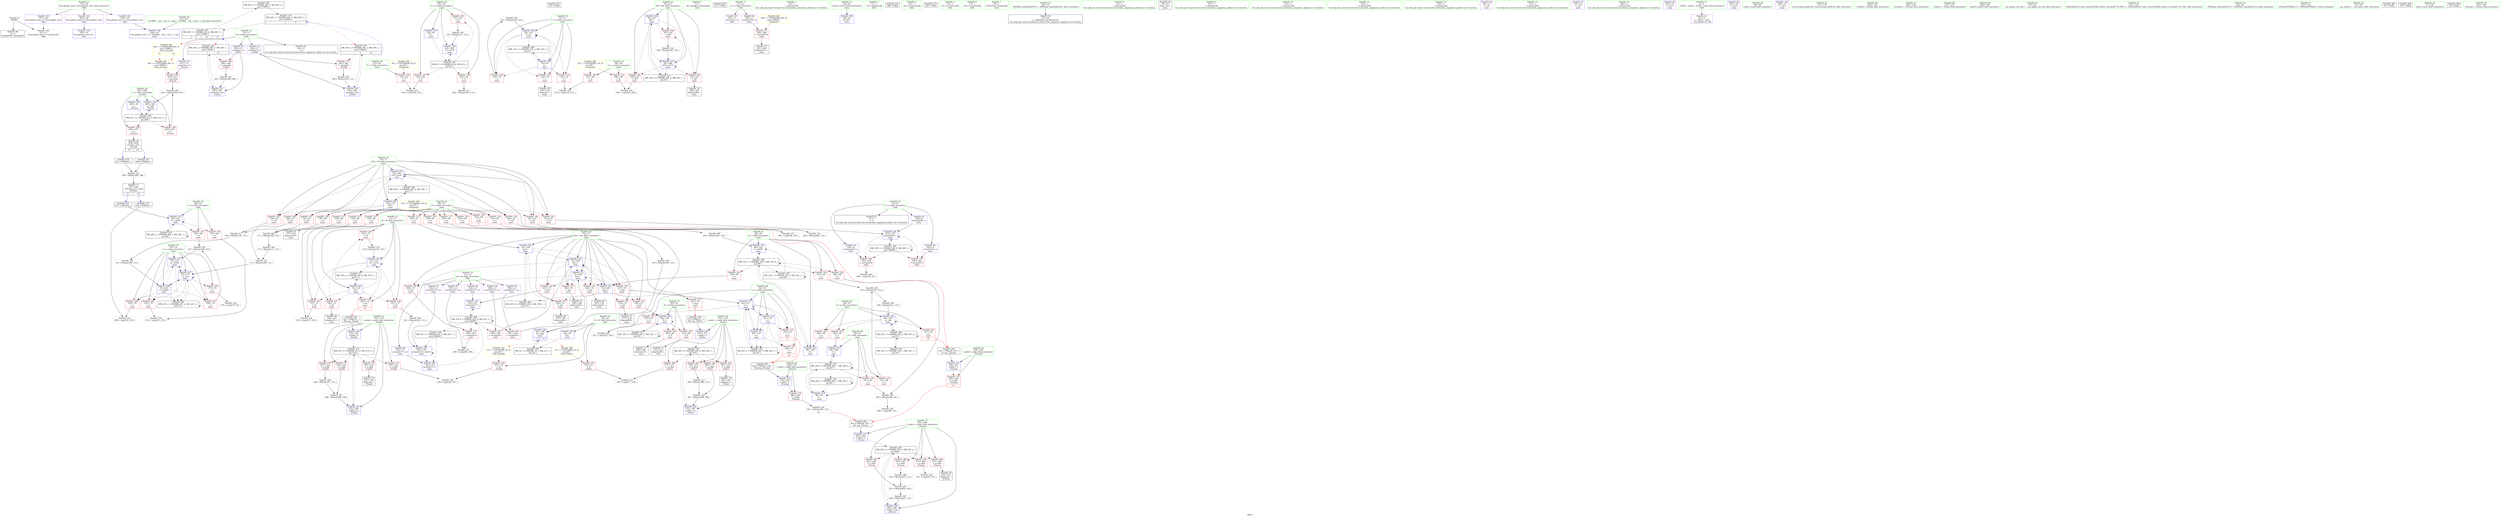digraph "SVFG" {
	label="SVFG";

	Node0x55f6571ca220 [shape=record,color=grey,label="{NodeID: 0\nNullPtr}"];
	Node0x55f6571ca220 -> Node0x55f6571f7b00[style=solid];
	Node0x55f6571ca220 -> Node0x55f6571f9ba0[style=solid];
	Node0x55f65721ea90 [shape=record,color=black,label="{NodeID: 360\nMR_44V_2 = PHI(MR_44V_5, MR_44V_1, )\npts\{170000 \}\n}"];
	Node0x55f65721ea90 -> Node0x55f657223090[style=dashed];
	Node0x55f6571f9aa0 [shape=record,color=blue,label="{NodeID: 194\n436\<--32\nllvm.global_ctors_1\<--_GLOBAL__sub_I_arti_2_1.cpp\nGlob }"];
	Node0x55f6571f64b0 [shape=record,color=red,label="{NodeID: 111\n138\<--66\n\<--n\nmain\n}"];
	Node0x55f6571f64b0 -> Node0x55f657209f60[style=solid];
	Node0x55f6571f4f00 [shape=record,color=green,label="{NodeID: 28\n62\<--63\nT\<--T_field_insensitive\nmain\n}"];
	Node0x55f6571f4f00 -> Node0x55f6571f60a0[style=solid];
	Node0x55f657245fa0 [shape=record,color=black,label="{NodeID: 471\n122 = PHI()\n}"];
	Node0x55f657207fe0 [shape=record,color=grey,label="{NodeID: 305\n125 = Binary(124, 110, )\n}"];
	Node0x55f657207fe0 -> Node0x55f6571f9fe0[style=solid];
	Node0x55f6571fb1c0 [shape=record,color=blue,label="{NodeID: 222\n88\<--265\nr\<--\nmain\n}"];
	Node0x55f6571fb1c0 -> Node0x55f657221290[style=dashed];
	Node0x55f6571fcce0 [shape=record,color=red,label="{NodeID: 139\n164\<--76\n\<--i18\nmain\n}"];
	Node0x55f6571fcce0 -> Node0x55f65720afe0[style=solid];
	Node0x55f6571f7790 [shape=record,color=green,label="{NodeID: 56\n373\<--374\nx.addr\<--x.addr_field_insensitive\n_Z3deci\n}"];
	Node0x55f6571f7790 -> Node0x55f6571fee30[style=solid];
	Node0x55f6571f7790 -> Node0x55f6571fef00[style=solid];
	Node0x55f6571f7790 -> Node0x55f6571fefd0[style=solid];
	Node0x55f6571f7790 -> Node0x55f6571ff0a0[style=solid];
	Node0x55f6571f7790 -> Node0x55f657203a80[style=solid];
	Node0x55f6571f7790 -> Node0x55f657203c20[style=solid];
	Node0x55f65720a9e0 [shape=record,color=grey,label="{NodeID: 333\n379 = cmp(377, 378, )\n}"];
	Node0x55f6571fe3a0 [shape=record,color=red,label="{NodeID: 167\n189\<--188\n\<--arrayidx27\nmain\n}"];
	Node0x55f6571fe3a0 -> Node0x55f6571fa800[style=solid];
	Node0x55f6571f8f40 [shape=record,color=purple,label="{NodeID: 84\n302\<--8\narrayidx72\<--a\nmain\n}"];
	Node0x55f6571f8f40 -> Node0x55f6571fe7b0[style=solid];
	Node0x55f6571cd690 [shape=record,color=green,label="{NodeID: 1\n7\<--1\n__dso_handle\<--dummyObj\nGlob }"];
	Node0x55f6571f9ba0 [shape=record,color=blue, style = dotted,label="{NodeID: 195\n437\<--3\nllvm.global_ctors_2\<--dummyVal\nGlob }"];
	Node0x55f6571f6580 [shape=record,color=red,label="{NodeID: 112\n156\<--66\n\<--n\nmain\n}"];
	Node0x55f6571f6580 -> Node0x55f6571f8170[style=solid];
	Node0x55f6571f4fd0 [shape=record,color=green,label="{NodeID: 29\n64\<--65\ntt\<--tt_field_insensitive\nmain\n}"];
	Node0x55f6571f4fd0 -> Node0x55f6571f6170[style=solid];
	Node0x55f6571f4fd0 -> Node0x55f6571f6240[style=solid];
	Node0x55f6571f4fd0 -> Node0x55f6571f6310[style=solid];
	Node0x55f6571f4fd0 -> Node0x55f6571f9d70[style=solid];
	Node0x55f6571f4fd0 -> Node0x55f6571fb6a0[style=solid];
	Node0x55f657246070 [shape=record,color=black,label="{NodeID: 472\n311 = PHI()\n}"];
	Node0x55f657201500 [shape=record,color=yellow,style=double,label="{NodeID: 389\n2V_1 = ENCHI(MR_2V_0)\npts\{20 \}\nFun[_Z3deci]}"];
	Node0x55f657201500 -> Node0x55f6571f5fd0[style=dashed];
	Node0x55f657208160 [shape=record,color=grey,label="{NodeID: 306\n109 = Binary(108, 110, )\n}"];
	Node0x55f657208160 -> Node0x55f6571f9e40[style=solid];
	Node0x55f6571fb290 [shape=record,color=blue,label="{NodeID: 223\n74\<--269\nlast\<--\nmain\n}"];
	Node0x55f6571fb290 -> Node0x55f6571fc590[style=dashed];
	Node0x55f6571fb290 -> Node0x55f6571fc660[style=dashed];
	Node0x55f6571fb290 -> Node0x55f6571fcb40[style=dashed];
	Node0x55f6571fb290 -> Node0x55f6571fcc10[style=dashed];
	Node0x55f6571fb290 -> Node0x55f6571fa800[style=dashed];
	Node0x55f6571fb290 -> Node0x55f65721ae90[style=dashed];
	Node0x55f6571fcdb0 [shape=record,color=red,label="{NodeID: 140\n168\<--76\n\<--i18\nmain\n}"];
	Node0x55f6571fcdb0 -> Node0x55f657208760[style=solid];
	Node0x55f6571f7860 [shape=record,color=green,label="{NodeID: 57\n405\<--406\nx.addr\<--x.addr_field_insensitive\n_Z3sumi\n}"];
	Node0x55f6571f7860 -> Node0x55f6571ff240[style=solid];
	Node0x55f6571f7860 -> Node0x55f6571ff310[style=solid];
	Node0x55f6571f7860 -> Node0x55f6571ff3e0[style=solid];
	Node0x55f6571f7860 -> Node0x55f6571ff4b0[style=solid];
	Node0x55f6571f7860 -> Node0x55f657203cf0[style=solid];
	Node0x55f6571f7860 -> Node0x55f657203f60[style=solid];
	Node0x55f65720ab60 [shape=record,color=grey,label="{NodeID: 334\n176 = cmp(175, 95, )\n}"];
	Node0x55f6571fe470 [shape=record,color=red,label="{NodeID: 168\n195\<--194\n\<--arrayidx29\nmain\n}"];
	Node0x55f6571fe470 -> Node0x55f65720ae60[style=solid];
	Node0x55f6571f9010 [shape=record,color=purple,label="{NodeID: 85\n120\<--11\narrayidx\<--d\nmain\n}"];
	Node0x55f6571f3070 [shape=record,color=green,label="{NodeID: 2\n19\<--1\n\<--dummyObj\nCan only get source location for instruction, argument, global var or function.}"];
	Node0x55f6571f9ca0 [shape=record,color=blue,label="{NodeID: 196\n60\<--95\nretval\<--\nmain\n}"];
	Node0x55f6571f6650 [shape=record,color=red,label="{NodeID: 113\n160\<--66\n\<--n\nmain\n}"];
	Node0x55f6571f6650 -> Node0x55f6571fa3f0[style=solid];
	Node0x55f6571f50a0 [shape=record,color=green,label="{NodeID: 30\n66\<--67\nn\<--n_field_insensitive\nmain\n}"];
	Node0x55f6571f50a0 -> Node0x55f6571f63e0[style=solid];
	Node0x55f6571f50a0 -> Node0x55f6571f64b0[style=solid];
	Node0x55f6571f50a0 -> Node0x55f6571f6580[style=solid];
	Node0x55f6571f50a0 -> Node0x55f6571f6650[style=solid];
	Node0x55f6571f50a0 -> Node0x55f6571f6720[style=solid];
	Node0x55f6571f50a0 -> Node0x55f6571fb960[style=solid];
	Node0x55f6571f50a0 -> Node0x55f6571fba30[style=solid];
	Node0x55f6571f50a0 -> Node0x55f6571fbb00[style=solid];
	Node0x55f6571f50a0 -> Node0x55f6571fbbd0[style=solid];
	Node0x55f6571f50a0 -> Node0x55f6571fbca0[style=solid];
	Node0x55f657246140 [shape=record,color=black,label="{NodeID: 473\n258 = PHI(353, )\n}"];
	Node0x55f657246140 -> Node0x55f65720a6e0[style=solid];
	Node0x55f6572082e0 [shape=record,color=grey,label="{NodeID: 307\n426 = Binary(425, 110, )\n}"];
	Node0x55f6572082e0 -> Node0x55f657203f60[style=solid];
	Node0x55f6571fb360 [shape=record,color=blue,label="{NodeID: 224\n278\<--275\narrayidx59\<--\nmain\n}"];
	Node0x55f6571fb360 -> Node0x55f6571fe470[style=dashed];
	Node0x55f6571fb360 -> Node0x55f6571fe7b0[style=dashed];
	Node0x55f6571fb360 -> Node0x55f6571fb360[style=dashed];
	Node0x55f6571fb360 -> Node0x55f65721e090[style=dashed];
	Node0x55f6571fce80 [shape=record,color=red,label="{NodeID: 141\n170\<--76\n\<--i18\nmain\n}"];
	Node0x55f6571fce80 -> Node0x55f6572085e0[style=solid];
	Node0x55f6571f7930 [shape=record,color=green,label="{NodeID: 58\n407\<--408\nr\<--r_field_insensitive\n_Z3sumi\n}"];
	Node0x55f6571f7930 -> Node0x55f6571ff580[style=solid];
	Node0x55f6571f7930 -> Node0x55f6571ff650[style=solid];
	Node0x55f6571f7930 -> Node0x55f657203dc0[style=solid];
	Node0x55f6571f7930 -> Node0x55f657203e90[style=solid];
	Node0x55f65720ace0 [shape=record,color=grey,label="{NodeID: 335\n233 = cmp(231, 232, )\n}"];
	Node0x55f6571fe540 [shape=record,color=red,label="{NodeID: 169\n201\<--200\n\<--arrayidx31\nmain\n}"];
	Node0x55f6571fe540 -> Node0x55f6571fa8d0[style=solid];
	Node0x55f6571f90e0 [shape=record,color=purple,label="{NodeID: 86\n299\<--11\narrayidx70\<--d\nmain\n}"];
	Node0x55f6571f90e0 -> Node0x55f6571fe6e0[style=solid];
	Node0x55f6571f3100 [shape=record,color=green,label="{NodeID: 3\n21\<--1\n.str\<--dummyObj\nGlob }"];
	Node0x55f6571f9d70 [shape=record,color=blue,label="{NodeID: 197\n64\<--95\ntt\<--\nmain\n}"];
	Node0x55f6571f9d70 -> Node0x55f657219f90[style=dashed];
	Node0x55f6571f6720 [shape=record,color=red,label="{NodeID: 114\n165\<--66\n\<--n\nmain\n}"];
	Node0x55f6571f6720 -> Node0x55f65720afe0[style=solid];
	Node0x55f6571f5170 [shape=record,color=green,label="{NodeID: 31\n68\<--69\nm\<--m_field_insensitive\nmain\n}"];
	Node0x55f6571f5170 -> Node0x55f6571fbd70[style=solid];
	Node0x55f6571f5170 -> Node0x55f6571fbe40[style=solid];
	Node0x55f6572462a0 [shape=record,color=black,label="{NodeID: 474\n288 = PHI()\n}"];
	Node0x55f657208460 [shape=record,color=grey,label="{NodeID: 308\n172 = Binary(171, 110, )\n}"];
	Node0x55f657208460 -> Node0x55f657208760[style=solid];
	Node0x55f6571fb430 [shape=record,color=blue,label="{NodeID: 225\n76\<--282\ni18\<--inc61\nmain\n}"];
	Node0x55f6571fb430 -> Node0x55f6571fcce0[style=dashed];
	Node0x55f6571fb430 -> Node0x55f6571fcdb0[style=dashed];
	Node0x55f6571fb430 -> Node0x55f6571fce80[style=dashed];
	Node0x55f6571fb430 -> Node0x55f6571fcf50[style=dashed];
	Node0x55f6571fb430 -> Node0x55f6571fd020[style=dashed];
	Node0x55f6571fb430 -> Node0x55f6571fd0f0[style=dashed];
	Node0x55f6571fb430 -> Node0x55f6571fb430[style=dashed];
	Node0x55f6571fb430 -> Node0x55f65721b390[style=dashed];
	Node0x55f6571fcf50 [shape=record,color=red,label="{NodeID: 142\n179\<--76\n\<--i18\nmain\n}"];
	Node0x55f6571fcf50 -> Node0x55f6572091e0[style=solid];
	Node0x55f6571f7a00 [shape=record,color=green,label="{NodeID: 59\n32\<--431\n_GLOBAL__sub_I_arti_2_1.cpp\<--_GLOBAL__sub_I_arti_2_1.cpp_field_insensitive\n}"];
	Node0x55f6571f7a00 -> Node0x55f6571f9aa0[style=solid];
	Node0x55f65720ae60 [shape=record,color=grey,label="{NodeID: 336\n196 = cmp(195, 95, )\n}"];
	Node0x55f6571fe610 [shape=record,color=red,label="{NodeID: 170\n208\<--207\n\<--arrayidx33\nmain\n}"];
	Node0x55f6571fe610 -> Node0x55f65720a0e0[style=solid];
	Node0x55f6571f91b0 [shape=record,color=purple,label="{NodeID: 87\n145\<--13\narrayidx12\<--nx\nmain\n}"];
	Node0x55f6571f91b0 -> Node0x55f6571fa180[style=solid];
	Node0x55f6571f3190 [shape=record,color=green,label="{NodeID: 4\n23\<--1\n.str.1\<--dummyObj\nGlob }"];
	Node0x55f6571f9e40 [shape=record,color=blue,label="{NodeID: 198\n18\<--109\nN\<--add\nmain\n|{|<s1>8|<s2>11}}"];
	Node0x55f6571f9e40 -> Node0x55f657219a90[style=dashed];
	Node0x55f6571f9e40:s1 -> Node0x55f657218790[style=dashed,color=red];
	Node0x55f6571f9e40:s2 -> Node0x55f657201500[style=dashed,color=red];
	Node0x55f6571fb960 [shape=record,color=red,label="{NodeID: 115\n169\<--66\n\<--n\nmain\n}"];
	Node0x55f6571fb960 -> Node0x55f6572085e0[style=solid];
	Node0x55f6571f5240 [shape=record,color=green,label="{NodeID: 32\n70\<--71\ni\<--i_field_insensitive\nmain\n}"];
	Node0x55f6571f5240 -> Node0x55f6571fbf10[style=solid];
	Node0x55f6571f5240 -> Node0x55f6571fbfe0[style=solid];
	Node0x55f6571f5240 -> Node0x55f6571fc0b0[style=solid];
	Node0x55f6571f5240 -> Node0x55f6571f9f10[style=solid];
	Node0x55f6571f5240 -> Node0x55f6571f9fe0[style=solid];
	Node0x55f6572465a0 [shape=record,color=black,label="{NodeID: 475\n305 = PHI()\n}"];
	Node0x55f657218790 [shape=record,color=yellow,style=double,label="{NodeID: 392\n2V_1 = ENCHI(MR_2V_0)\npts\{20 \}\nFun[_Z3addi]}"];
	Node0x55f657218790 -> Node0x55f6571f6f20[style=dashed];
	Node0x55f6572085e0 [shape=record,color=grey,label="{NodeID: 309\n171 = Binary(169, 170, )\n}"];
	Node0x55f6572085e0 -> Node0x55f657208460[style=solid];
	Node0x55f6571fb500 [shape=record,color=blue,label="{NodeID: 226\n92\<--95\ni65\<--\nmain\n}"];
	Node0x55f6571fb500 -> Node0x55f6571fe130[style=dashed];
	Node0x55f6571fb500 -> Node0x55f6571fe200[style=dashed];
	Node0x55f6571fb500 -> Node0x55f6571fe2d0[style=dashed];
	Node0x55f6571fb500 -> Node0x55f6571fb5d0[style=dashed];
	Node0x55f6571fb500 -> Node0x55f65721db90[style=dashed];
	Node0x55f6571fd020 [shape=record,color=red,label="{NodeID: 143\n275\<--76\n\<--i18\nmain\n}"];
	Node0x55f6571fd020 -> Node0x55f6571fb360[style=solid];
	Node0x55f6571f7b00 [shape=record,color=black,label="{NodeID: 60\n2\<--3\ndummyVal\<--dummyVal\n}"];
	Node0x55f65722c9b0 [shape=record,color=yellow,style=double,label="{NodeID: 420\n40V_1 = ENCHI(MR_40V_0)\npts\{120000 \}\nFun[main]}"];
	Node0x55f65722c9b0 -> Node0x55f6571fe6e0[style=dashed];
	Node0x55f65720afe0 [shape=record,color=grey,label="{NodeID: 337\n166 = cmp(164, 165, )\n}"];
	Node0x55f6571fe6e0 [shape=record,color=red,label="{NodeID: 171\n300\<--299\n\<--arrayidx70\nmain\n}"];
	Node0x55f6571fe6e0 -> Node0x55f6571f87f0[style=solid];
	Node0x55f6571f9280 [shape=record,color=purple,label="{NodeID: 88\n158\<--13\narrayidx17\<--nx\nmain\n}"];
	Node0x55f6571f9280 -> Node0x55f6571fa320[style=solid];
	Node0x55f6571f3b40 [shape=record,color=green,label="{NodeID: 5\n25\<--1\n.str.2\<--dummyObj\nGlob }"];
	Node0x55f6571f9f10 [shape=record,color=blue,label="{NodeID: 199\n70\<--95\ni\<--\nmain\n}"];
	Node0x55f6571f9f10 -> Node0x55f6571fbf10[style=dashed];
	Node0x55f6571f9f10 -> Node0x55f6571fbfe0[style=dashed];
	Node0x55f6571f9f10 -> Node0x55f6571fc0b0[style=dashed];
	Node0x55f6571f9f10 -> Node0x55f6571f9fe0[style=dashed];
	Node0x55f6571f9f10 -> Node0x55f65721a490[style=dashed];
	Node0x55f6571fba30 [shape=record,color=red,label="{NodeID: 116\n178\<--66\n\<--n\nmain\n}"];
	Node0x55f6571fba30 -> Node0x55f6572091e0[style=solid];
	Node0x55f6571f5310 [shape=record,color=green,label="{NodeID: 33\n72\<--73\ni6\<--i6_field_insensitive\nmain\n}"];
	Node0x55f6571f5310 -> Node0x55f6571fc180[style=solid];
	Node0x55f6571f5310 -> Node0x55f6571fc250[style=solid];
	Node0x55f6571f5310 -> Node0x55f6571fc320[style=solid];
	Node0x55f6571f5310 -> Node0x55f6571fc3f0[style=solid];
	Node0x55f6571f5310 -> Node0x55f6571fc4c0[style=solid];
	Node0x55f6571f5310 -> Node0x55f6571fa0b0[style=solid];
	Node0x55f6571f5310 -> Node0x55f6571fa250[style=solid];
	Node0x55f657246670 [shape=record,color=black,label="{NodeID: 476\n363 = PHI(403, )\n}"];
	Node0x55f657246670 -> Node0x55f6572097e0[style=solid];
	Node0x55f657208760 [shape=record,color=grey,label="{NodeID: 310\n173 = Binary(168, 172, )\n}"];
	Node0x55f657208760 -> Node0x55f6571fa590[style=solid];
	Node0x55f6571fb5d0 [shape=record,color=blue,label="{NodeID: 227\n92\<--308\ni65\<--inc75\nmain\n}"];
	Node0x55f6571fb5d0 -> Node0x55f6571fe130[style=dashed];
	Node0x55f6571fb5d0 -> Node0x55f6571fe200[style=dashed];
	Node0x55f6571fb5d0 -> Node0x55f6571fe2d0[style=dashed];
	Node0x55f6571fb5d0 -> Node0x55f6571fb5d0[style=dashed];
	Node0x55f6571fb5d0 -> Node0x55f65721db90[style=dashed];
	Node0x55f6571fd0f0 [shape=record,color=red,label="{NodeID: 144\n281\<--76\n\<--i18\nmain\n}"];
	Node0x55f6571fd0f0 -> Node0x55f657208ee0[style=solid];
	Node0x55f6571f7c00 [shape=record,color=black,label="{NodeID: 61\n9\<--8\n\<--a\nCan only get source location for instruction, argument, global var or function.}"];
	Node0x55f6571d9b10 [shape=record,color=black,label="{NodeID: 338\nMR_59V_3 = PHI(MR_59V_4, MR_59V_2, )\npts\{406 \}\n}"];
	Node0x55f6571d9b10 -> Node0x55f6571ff240[style=dashed];
	Node0x55f6571d9b10 -> Node0x55f6571ff310[style=dashed];
	Node0x55f6571d9b10 -> Node0x55f6571ff3e0[style=dashed];
	Node0x55f6571d9b10 -> Node0x55f6571ff4b0[style=dashed];
	Node0x55f6571d9b10 -> Node0x55f657203f60[style=dashed];
	Node0x55f6571fe7b0 [shape=record,color=red,label="{NodeID: 172\n303\<--302\n\<--arrayidx72\nmain\n}"];
	Node0x55f6571f9350 [shape=record,color=purple,label="{NodeID: 89\n188\<--13\narrayidx27\<--nx\nmain\n}"];
	Node0x55f6571f9350 -> Node0x55f6571fe3a0[style=solid];
	Node0x55f6571f3bd0 [shape=record,color=green,label="{NodeID: 6\n27\<--1\n.str.3\<--dummyObj\nGlob }"];
	Node0x55f6571f9fe0 [shape=record,color=blue,label="{NodeID: 200\n70\<--125\ni\<--inc\nmain\n}"];
	Node0x55f6571f9fe0 -> Node0x55f6571fbf10[style=dashed];
	Node0x55f6571f9fe0 -> Node0x55f6571fbfe0[style=dashed];
	Node0x55f6571f9fe0 -> Node0x55f6571fc0b0[style=dashed];
	Node0x55f6571f9fe0 -> Node0x55f6571f9fe0[style=dashed];
	Node0x55f6571f9fe0 -> Node0x55f65721a490[style=dashed];
	Node0x55f6571fbb00 [shape=record,color=red,label="{NodeID: 117\n220\<--66\n\<--n\nmain\n}"];
	Node0x55f6571fbb00 -> Node0x55f65720a3e0[style=solid];
	Node0x55f6571f53e0 [shape=record,color=green,label="{NodeID: 34\n74\<--75\nlast\<--last_field_insensitive\nmain\n}"];
	Node0x55f6571f53e0 -> Node0x55f6571fc590[style=solid];
	Node0x55f6571f53e0 -> Node0x55f6571fc660[style=solid];
	Node0x55f6571f53e0 -> Node0x55f6571fc730[style=solid];
	Node0x55f6571f53e0 -> Node0x55f6571fc800[style=solid];
	Node0x55f6571f53e0 -> Node0x55f6571fc8d0[style=solid];
	Node0x55f6571f53e0 -> Node0x55f6571fc9a0[style=solid];
	Node0x55f6571f53e0 -> Node0x55f6571fca70[style=solid];
	Node0x55f6571f53e0 -> Node0x55f6571fcb40[style=solid];
	Node0x55f6571f53e0 -> Node0x55f6571fcc10[style=solid];
	Node0x55f6571f53e0 -> Node0x55f6571fa3f0[style=solid];
	Node0x55f6571f53e0 -> Node0x55f6571fa800[style=solid];
	Node0x55f6571f53e0 -> Node0x55f6571fa8d0[style=solid];
	Node0x55f6571f53e0 -> Node0x55f6571fb290[style=solid];
	Node0x55f657246770 [shape=record,color=black,label="{NodeID: 477\n368 = PHI(403, )\n}"];
	Node0x55f657246770 -> Node0x55f6572097e0[style=solid];
	Node0x55f6572088e0 [shape=record,color=grey,label="{NodeID: 311\n286 = Binary(285, 110, )\n}"];
	Node0x55f6571fb6a0 [shape=record,color=blue,label="{NodeID: 228\n64\<--318\ntt\<--inc79\nmain\n}"];
	Node0x55f6571fb6a0 -> Node0x55f657219f90[style=dashed];
	Node0x55f6571fd1c0 [shape=record,color=red,label="{NodeID: 145\n175\<--78\n\<--z\nmain\n}"];
	Node0x55f6571fd1c0 -> Node0x55f65720ab60[style=solid];
	Node0x55f6571f7d00 [shape=record,color=black,label="{NodeID: 62\n16\<--15\n\<--b\nCan only get source location for instruction, argument, global var or function.}"];
	Node0x55f6571da010 [shape=record,color=black,label="{NodeID: 339\nMR_61V_3 = PHI(MR_61V_4, MR_61V_2, )\npts\{408 \}\n}"];
	Node0x55f6571da010 -> Node0x55f6571ff580[style=dashed];
	Node0x55f6571da010 -> Node0x55f6571ff650[style=dashed];
	Node0x55f6571da010 -> Node0x55f657203e90[style=dashed];
	Node0x55f6571fe880 [shape=record,color=red,label="{NodeID: 173\n336\<--332\n\<--x.addr\n_Z3addi\n}"];
	Node0x55f6571fe880 -> Node0x55f65720a560[style=solid];
	Node0x55f6571f9420 [shape=record,color=purple,label="{NodeID: 90\n200\<--13\narrayidx31\<--nx\nmain\n}"];
	Node0x55f6571f9420 -> Node0x55f6571fe540[style=solid];
	Node0x55f6571f3c60 [shape=record,color=green,label="{NodeID: 7\n29\<--1\n_ZSt4cout\<--dummyObj\nGlob }"];
	Node0x55f657220d90 [shape=record,color=black,label="{NodeID: 367\nMR_30V_5 = PHI(MR_30V_7, MR_30V_4, )\npts\{87 \}\n}"];
	Node0x55f657220d90 -> Node0x55f6571fdab0[style=dashed];
	Node0x55f657220d90 -> Node0x55f6571fdb80[style=dashed];
	Node0x55f657220d90 -> Node0x55f6571fae80[style=dashed];
	Node0x55f657220d90 -> Node0x55f6571fb0f0[style=dashed];
	Node0x55f657220d90 -> Node0x55f65721cc90[style=dashed];
	Node0x55f657220d90 -> Node0x55f657220d90[style=dashed];
	Node0x55f6571fa0b0 [shape=record,color=blue,label="{NodeID: 201\n72\<--110\ni6\<--\nmain\n}"];
	Node0x55f6571fa0b0 -> Node0x55f6571fc180[style=dashed];
	Node0x55f6571fa0b0 -> Node0x55f6571fc250[style=dashed];
	Node0x55f6571fa0b0 -> Node0x55f6571fc320[style=dashed];
	Node0x55f6571fa0b0 -> Node0x55f6571fc3f0[style=dashed];
	Node0x55f6571fa0b0 -> Node0x55f6571fc4c0[style=dashed];
	Node0x55f6571fa0b0 -> Node0x55f6571fa250[style=dashed];
	Node0x55f6571fa0b0 -> Node0x55f65721a990[style=dashed];
	Node0x55f6571fbbd0 [shape=record,color=red,label="{NodeID: 118\n226\<--66\n\<--n\nmain\n|{<s0>9}}"];
	Node0x55f6571fbbd0:s0 -> Node0x55f657246ec0[style=solid,color=red];
	Node0x55f6571f54b0 [shape=record,color=green,label="{NodeID: 35\n76\<--77\ni18\<--i18_field_insensitive\nmain\n}"];
	Node0x55f6571f54b0 -> Node0x55f6571fcce0[style=solid];
	Node0x55f6571f54b0 -> Node0x55f6571fcdb0[style=solid];
	Node0x55f6571f54b0 -> Node0x55f6571fce80[style=solid];
	Node0x55f6571f54b0 -> Node0x55f6571fcf50[style=solid];
	Node0x55f6571f54b0 -> Node0x55f6571fd020[style=solid];
	Node0x55f6571f54b0 -> Node0x55f6571fd0f0[style=solid];
	Node0x55f6571f54b0 -> Node0x55f6571fa4c0[style=solid];
	Node0x55f6571f54b0 -> Node0x55f6571fb430[style=solid];
	Node0x55f6572468b0 [shape=record,color=black,label="{NodeID: 478\n372 = PHI(271, )\n0th arg _Z3deci }"];
	Node0x55f6572468b0 -> Node0x55f657203a80[style=solid];
	Node0x55f657208a60 [shape=record,color=grey,label="{NodeID: 312\n153 = Binary(152, 110, )\n}"];
	Node0x55f657208a60 -> Node0x55f6571fa250[style=solid];
	Node0x55f6571fb770 [shape=record,color=blue,label="{NodeID: 229\n332\<--331\nx.addr\<--x\n_Z3addi\n}"];
	Node0x55f6571fb770 -> Node0x55f657222190[style=dashed];
	Node0x55f6571fd290 [shape=record,color=red,label="{NodeID: 146\n232\<--78\n\<--z\nmain\n}"];
	Node0x55f6571fd290 -> Node0x55f65720ace0[style=solid];
	Node0x55f6571f7e00 [shape=record,color=black,label="{NodeID: 63\n43\<--44\n\<--_ZNSt8ios_base4InitD1Ev\nCan only get source location for instruction, argument, global var or function.}"];
	Node0x55f6571fe950 [shape=record,color=red,label="{NodeID: 174\n340\<--332\n\<--x.addr\n_Z3addi\n}"];
	Node0x55f6571fe950 -> Node0x55f6571f88c0[style=solid];
	Node0x55f6571f94f0 [shape=record,color=purple,label="{NodeID: 91\n207\<--13\narrayidx33\<--nx\nmain\n}"];
	Node0x55f6571f94f0 -> Node0x55f6571fe610[style=solid];
	Node0x55f6571f3cf0 [shape=record,color=green,label="{NodeID: 8\n31\<--1\n\<--dummyObj\nCan only get source location for instruction, argument, global var or function.}"];
	Node0x55f657221290 [shape=record,color=black,label="{NodeID: 368\nMR_32V_5 = PHI(MR_32V_6, MR_32V_4, )\npts\{89 \}\n}"];
	Node0x55f657221290 -> Node0x55f6571fdc50[style=dashed];
	Node0x55f657221290 -> Node0x55f6571fdd20[style=dashed];
	Node0x55f657221290 -> Node0x55f6571fddf0[style=dashed];
	Node0x55f657221290 -> Node0x55f6571faf50[style=dashed];
	Node0x55f657221290 -> Node0x55f6571fb1c0[style=dashed];
	Node0x55f657221290 -> Node0x55f65721d190[style=dashed];
	Node0x55f657221290 -> Node0x55f657221290[style=dashed];
	Node0x55f6571fa180 [shape=record,color=blue,label="{NodeID: 202\n145\<--142\narrayidx12\<--add10\nmain\n}"];
	Node0x55f6571fa180 -> Node0x55f6571fa180[style=dashed];
	Node0x55f6571fa180 -> Node0x55f6571fa320[style=dashed];
	Node0x55f6571fbca0 [shape=record,color=red,label="{NodeID: 119\n242\<--66\n\<--n\nmain\n}"];
	Node0x55f6571fbca0 -> Node0x55f657207560[style=solid];
	Node0x55f6571f5580 [shape=record,color=green,label="{NodeID: 36\n78\<--79\nz\<--z_field_insensitive\nmain\n}"];
	Node0x55f6571f5580 -> Node0x55f6571fd1c0[style=solid];
	Node0x55f6571f5580 -> Node0x55f6571fd290[style=solid];
	Node0x55f6571f5580 -> Node0x55f6571fd360[style=solid];
	Node0x55f6571f5580 -> Node0x55f6571fd430[style=solid];
	Node0x55f6571f5580 -> Node0x55f6571fa590[style=solid];
	Node0x55f6571f5580 -> Node0x55f6571fa660[style=solid];
	Node0x55f6571f5580 -> Node0x55f6571face0[style=solid];
	Node0x55f6572469f0 [shape=record,color=black,label="{NodeID: 479\n331 = PHI(147, )\n0th arg _Z3addi }"];
	Node0x55f6572469f0 -> Node0x55f6571fb770[style=solid];
	Node0x55f657208be0 [shape=record,color=grey,label="{NodeID: 313\n390 = Binary(389, 110, )\n}"];
	Node0x55f657208be0 -> Node0x55f657209060[style=solid];
	Node0x55f6571fb840 [shape=record,color=blue,label="{NodeID: 230\n342\<--344\narrayidx\<--inc\n_Z3addi\n}"];
	Node0x55f6571fb840 -> Node0x55f657221c90[style=dashed];
	Node0x55f6571fd360 [shape=record,color=red,label="{NodeID: 147\n236\<--78\n\<--z\nmain\n}"];
	Node0x55f6571fd360 -> Node0x55f657209660[style=solid];
	Node0x55f6571f7f00 [shape=record,color=black,label="{NodeID: 64\n59\<--95\nmain_ret\<--\nmain\n}"];
	Node0x55f657218fa0 [shape=record,color=black,label="{NodeID: 341\nMR_56V_3 = PHI(MR_56V_4, MR_56V_2, )\npts\{374 \}\n}"];
	Node0x55f657218fa0 -> Node0x55f6571fee30[style=dashed];
	Node0x55f657218fa0 -> Node0x55f6571fef00[style=dashed];
	Node0x55f657218fa0 -> Node0x55f6571fefd0[style=dashed];
	Node0x55f657218fa0 -> Node0x55f6571ff0a0[style=dashed];
	Node0x55f657218fa0 -> Node0x55f657203c20[style=dashed];
	Node0x55f6571fea20 [shape=record,color=red,label="{NodeID: 175\n346\<--332\n\<--x.addr\n_Z3addi\n}"];
	Node0x55f6571fea20 -> Node0x55f6572079e0[style=solid];
	Node0x55f6571f95c0 [shape=record,color=purple,label="{NodeID: 92\n214\<--13\narrayidx37\<--nx\nmain\n}"];
	Node0x55f6571f95c0 -> Node0x55f6571fa9a0[style=solid];
	Node0x55f6571f3d80 [shape=record,color=green,label="{NodeID: 9\n95\<--1\n\<--dummyObj\nCan only get source location for instruction, argument, global var or function.}"];
	Node0x55f6571fa250 [shape=record,color=blue,label="{NodeID: 203\n72\<--153\ni6\<--inc14\nmain\n}"];
	Node0x55f6571fa250 -> Node0x55f6571fc180[style=dashed];
	Node0x55f6571fa250 -> Node0x55f6571fc250[style=dashed];
	Node0x55f6571fa250 -> Node0x55f6571fc320[style=dashed];
	Node0x55f6571fa250 -> Node0x55f6571fc3f0[style=dashed];
	Node0x55f6571fa250 -> Node0x55f6571fc4c0[style=dashed];
	Node0x55f6571fa250 -> Node0x55f6571fa250[style=dashed];
	Node0x55f6571fa250 -> Node0x55f65721a990[style=dashed];
	Node0x55f6571fbd70 [shape=record,color=red,label="{NodeID: 120\n115\<--68\n\<--m\nmain\n}"];
	Node0x55f6571fbd70 -> Node0x55f657209de0[style=solid];
	Node0x55f6571f5650 [shape=record,color=green,label="{NodeID: 37\n80\<--81\nX\<--X_field_insensitive\nmain\n}"];
	Node0x55f6571f5650 -> Node0x55f6571fd500[style=solid];
	Node0x55f6571f5650 -> Node0x55f6571fd5d0[style=solid];
	Node0x55f6571f5650 -> Node0x55f6571fa730[style=solid];
	Node0x55f657246b30 [shape=record,color=black,label="{NodeID: 480\n404 = PHI(362, 367, )\n0th arg _Z3sumi }"];
	Node0x55f657246b30 -> Node0x55f657203cf0[style=solid];
	Node0x55f657218c20 [shape=record,color=yellow,style=double,label="{NodeID: 397\n44V_1 = ENCHI(MR_44V_0)\npts\{170000 \}\nFun[_Z3sumi]}"];
	Node0x55f657218c20 -> Node0x55f6571ff720[style=dashed];
	Node0x55f657208d60 [shape=record,color=grey,label="{NodeID: 314\n385 = Binary(384, 386, )\n}"];
	Node0x55f657208d60 -> Node0x55f657203b50[style=solid];
	Node0x55f657203810 [shape=record,color=blue,label="{NodeID: 231\n332\<--349\nx.addr\<--or\n_Z3addi\n}"];
	Node0x55f657203810 -> Node0x55f657222190[style=dashed];
	Node0x55f6571fd430 [shape=record,color=red,label="{NodeID: 148\n259\<--78\n\<--z\nmain\n}"];
	Node0x55f6571fd430 -> Node0x55f65720a6e0[style=solid];
	Node0x55f6571f7fd0 [shape=record,color=black,label="{NodeID: 65\n119\<--118\nidxprom\<--\nmain\n}"];
	Node0x55f657219090 [shape=record,color=black,label="{NodeID: 342\nMR_44V_2 = PHI(MR_44V_3, MR_44V_1, )\npts\{170000 \}\n|{|<s2>11}}"];
	Node0x55f657219090 -> Node0x55f6571ff170[style=dashed];
	Node0x55f657219090 -> Node0x55f657203b50[style=dashed];
	Node0x55f657219090:s2 -> Node0x55f657200b00[style=dashed,color=blue];
	Node0x55f6571feaf0 [shape=record,color=red,label="{NodeID: 176\n347\<--332\n\<--x.addr\n_Z3addi\n}"];
	Node0x55f6571feaf0 -> Node0x55f657206de0[style=solid];
	Node0x55f6571f9690 [shape=record,color=purple,label="{NodeID: 93\n342\<--15\narrayidx\<--b\n_Z3addi\n}"];
	Node0x55f6571f9690 -> Node0x55f6571febc0[style=solid];
	Node0x55f6571f9690 -> Node0x55f6571fb840[style=solid];
	Node0x55f6571f3e10 [shape=record,color=green,label="{NodeID: 10\n110\<--1\n\<--dummyObj\nCan only get source location for instruction, argument, global var or function.}"];
	Node0x55f657221c90 [shape=record,color=black,label="{NodeID: 370\nMR_44V_2 = PHI(MR_44V_3, MR_44V_1, )\npts\{170000 \}\n|{|<s2>8}}"];
	Node0x55f657221c90 -> Node0x55f6571febc0[style=dashed];
	Node0x55f657221c90 -> Node0x55f6571fb840[style=dashed];
	Node0x55f657221c90:s2 -> Node0x55f657223090[style=dashed,color=blue];
	Node0x55f6571fa320 [shape=record,color=blue,label="{NodeID: 204\n158\<--110\narrayidx17\<--\nmain\n}"];
	Node0x55f6571fa320 -> Node0x55f657200600[style=dashed];
	Node0x55f6571fbe40 [shape=record,color=red,label="{NodeID: 121\n294\<--68\n\<--m\nmain\n}"];
	Node0x55f6571fbe40 -> Node0x55f65720a860[style=solid];
	Node0x55f6571f5720 [shape=record,color=green,label="{NodeID: 38\n82\<--83\ns\<--s_field_insensitive\nmain\n}"];
	Node0x55f6571f5720 -> Node0x55f6571fd6a0[style=solid];
	Node0x55f6571f5720 -> Node0x55f6571fd770[style=solid];
	Node0x55f6571f5720 -> Node0x55f6571fd840[style=solid];
	Node0x55f6571f5720 -> Node0x55f6571faa70[style=solid];
	Node0x55f6571f5720 -> Node0x55f6571fab40[style=solid];
	Node0x55f6571f5720 -> Node0x55f6571fadb0[style=solid];
	Node0x55f657246d40 [shape=record,color=black,label="{NodeID: 481\n354 = PHI(225, 256, )\n0th arg _Z3sumii }"];
	Node0x55f657246d40 -> Node0x55f6572038e0[style=solid];
	Node0x55f657208ee0 [shape=record,color=grey,label="{NodeID: 315\n282 = Binary(281, 110, )\n}"];
	Node0x55f657208ee0 -> Node0x55f6571fb430[style=solid];
	Node0x55f6572038e0 [shape=record,color=blue,label="{NodeID: 232\n356\<--354\nl.addr\<--l\n_Z3sumii\n}"];
	Node0x55f6572038e0 -> Node0x55f6571fec90[style=dashed];
	Node0x55f6571fd500 [shape=record,color=red,label="{NodeID: 149\n205\<--80\n\<--X\nmain\n}"];
	Node0x55f6571fd500 -> Node0x55f6571f84b0[style=solid];
	Node0x55f6571f80a0 [shape=record,color=black,label="{NodeID: 66\n144\<--143\nidxprom11\<--\nmain\n}"];
	Node0x55f6571febc0 [shape=record,color=red,label="{NodeID: 177\n343\<--342\n\<--arrayidx\n_Z3addi\n}"];
	Node0x55f6571febc0 -> Node0x55f6572073e0[style=solid];
	Node0x55f6571f9760 [shape=record,color=purple,label="{NodeID: 94\n383\<--15\narrayidx\<--b\n_Z3deci\n}"];
	Node0x55f6571f9760 -> Node0x55f6571ff170[style=solid];
	Node0x55f6571f9760 -> Node0x55f657203b50[style=solid];
	Node0x55f6571f3ea0 [shape=record,color=green,label="{NodeID: 11\n129\<--1\n\<--dummyObj\nCan only get source location for instruction, argument, global var or function.}"];
	Node0x55f657222190 [shape=record,color=black,label="{NodeID: 371\nMR_47V_3 = PHI(MR_47V_4, MR_47V_2, )\npts\{333 \}\n}"];
	Node0x55f657222190 -> Node0x55f6571fe880[style=dashed];
	Node0x55f657222190 -> Node0x55f6571fe950[style=dashed];
	Node0x55f657222190 -> Node0x55f6571fea20[style=dashed];
	Node0x55f657222190 -> Node0x55f6571feaf0[style=dashed];
	Node0x55f657222190 -> Node0x55f657203810[style=dashed];
	Node0x55f6571fa3f0 [shape=record,color=blue,label="{NodeID: 205\n74\<--160\nlast\<--\nmain\n}"];
	Node0x55f6571fa3f0 -> Node0x55f6571fc590[style=dashed];
	Node0x55f6571fa3f0 -> Node0x55f6571fc660[style=dashed];
	Node0x55f6571fa3f0 -> Node0x55f6571fa800[style=dashed];
	Node0x55f6571fa3f0 -> Node0x55f65721ae90[style=dashed];
	Node0x55f6571fbf10 [shape=record,color=red,label="{NodeID: 122\n114\<--70\n\<--i\nmain\n}"];
	Node0x55f6571fbf10 -> Node0x55f657209de0[style=solid];
	Node0x55f6571f57f0 [shape=record,color=green,label="{NodeID: 39\n84\<--85\nx\<--x_field_insensitive\nmain\n}"];
	Node0x55f6571f57f0 -> Node0x55f6571fd910[style=solid];
	Node0x55f6571f57f0 -> Node0x55f6571fd9e0[style=solid];
	Node0x55f6571f57f0 -> Node0x55f6571fac10[style=solid];
	Node0x55f657246ec0 [shape=record,color=black,label="{NodeID: 482\n355 = PHI(226, 257, )\n1st arg _Z3sumii }"];
	Node0x55f657246ec0 -> Node0x55f6572039b0[style=solid];
	Node0x55f657209060 [shape=record,color=grey,label="{NodeID: 316\n391 = Binary(388, 390, )\n}"];
	Node0x55f657209060 -> Node0x55f657203c20[style=solid];
	Node0x55f6572039b0 [shape=record,color=blue,label="{NodeID: 233\n358\<--355\nr.addr\<--r\n_Z3sumii\n}"];
	Node0x55f6572039b0 -> Node0x55f6571fed60[style=dashed];
	Node0x55f6571fd5d0 [shape=record,color=red,label="{NodeID: 150\n212\<--80\n\<--X\nmain\n}"];
	Node0x55f6571fd5d0 -> Node0x55f6571f8580[style=solid];
	Node0x55f6571f8170 [shape=record,color=black,label="{NodeID: 67\n157\<--156\nidxprom16\<--\nmain\n}"];
	Node0x55f657219a90 [shape=record,color=black,label="{NodeID: 344\nMR_2V_2 = PHI(MR_2V_3, MR_2V_1, )\npts\{20 \}\n}"];
	Node0x55f657219a90 -> Node0x55f6571f9e40[style=dashed];
	Node0x55f6571fec90 [shape=record,color=red,label="{NodeID: 178\n366\<--356\n\<--l.addr\n_Z3sumii\n}"];
	Node0x55f6571fec90 -> Node0x55f6572094e0[style=solid];
	Node0x55f6571f9830 [shape=record,color=purple,label="{NodeID: 95\n417\<--15\narrayidx\<--b\n_Z3sumi\n}"];
	Node0x55f6571f9830 -> Node0x55f6571ff720[style=solid];
	Node0x55f6571f3f30 [shape=record,color=green,label="{NodeID: 12\n130\<--1\n\<--dummyObj\nCan only get source location for instruction, argument, global var or function.}"];
	Node0x55f6571fa4c0 [shape=record,color=blue,label="{NodeID: 206\n76\<--110\ni18\<--\nmain\n}"];
	Node0x55f6571fa4c0 -> Node0x55f6571fcce0[style=dashed];
	Node0x55f6571fa4c0 -> Node0x55f6571fcdb0[style=dashed];
	Node0x55f6571fa4c0 -> Node0x55f6571fce80[style=dashed];
	Node0x55f6571fa4c0 -> Node0x55f6571fcf50[style=dashed];
	Node0x55f6571fa4c0 -> Node0x55f6571fd020[style=dashed];
	Node0x55f6571fa4c0 -> Node0x55f6571fd0f0[style=dashed];
	Node0x55f6571fa4c0 -> Node0x55f6571fb430[style=dashed];
	Node0x55f6571fa4c0 -> Node0x55f65721b390[style=dashed];
	Node0x55f6571fbfe0 [shape=record,color=red,label="{NodeID: 123\n118\<--70\n\<--i\nmain\n}"];
	Node0x55f6571fbfe0 -> Node0x55f6571f7fd0[style=solid];
	Node0x55f6571f58c0 [shape=record,color=green,label="{NodeID: 40\n86\<--87\nl\<--l_field_insensitive\nmain\n}"];
	Node0x55f6571f58c0 -> Node0x55f6571fdab0[style=solid];
	Node0x55f6571f58c0 -> Node0x55f6571fdb80[style=solid];
	Node0x55f6571f58c0 -> Node0x55f6571fae80[style=solid];
	Node0x55f6571f58c0 -> Node0x55f6571fb0f0[style=solid];
	Node0x55f657218ef0 [shape=record,color=yellow,style=double,label="{NodeID: 400\n44V_1 = ENCHI(MR_44V_0)\npts\{170000 \}\nFun[_Z3sumii]|{<s0>15|<s1>16}}"];
	Node0x55f657218ef0:s0 -> Node0x55f657218c20[style=dashed,color=red];
	Node0x55f657218ef0:s1 -> Node0x55f657218c20[style=dashed,color=red];
	Node0x55f6572091e0 [shape=record,color=grey,label="{NodeID: 317\n180 = Binary(178, 179, )\n}"];
	Node0x55f6572091e0 -> Node0x55f657209360[style=solid];
	Node0x55f657203a80 [shape=record,color=blue,label="{NodeID: 234\n373\<--372\nx.addr\<--x\n_Z3deci\n}"];
	Node0x55f657203a80 -> Node0x55f657218fa0[style=dashed];
	Node0x55f6571fd6a0 [shape=record,color=red,label="{NodeID: 151\n219\<--82\n\<--s\nmain\n}"];
	Node0x55f6571fd6a0 -> Node0x55f65720a3e0[style=solid];
	Node0x55f6571f8240 [shape=record,color=black,label="{NodeID: 68\n187\<--186\nidxprom26\<--\nmain\n}"];
	Node0x55f657219f90 [shape=record,color=black,label="{NodeID: 345\nMR_8V_3 = PHI(MR_8V_4, MR_8V_2, )\npts\{65 \}\n}"];
	Node0x55f657219f90 -> Node0x55f6571f6170[style=dashed];
	Node0x55f657219f90 -> Node0x55f6571f6240[style=dashed];
	Node0x55f657219f90 -> Node0x55f6571f6310[style=dashed];
	Node0x55f657219f90 -> Node0x55f6571fb6a0[style=dashed];
	Node0x55f6571fed60 [shape=record,color=red,label="{NodeID: 179\n362\<--358\n\<--r.addr\n_Z3sumii\n|{<s0>15}}"];
	Node0x55f6571fed60:s0 -> Node0x55f657246b30[style=solid,color=red];
	Node0x55f6571f6810 [shape=record,color=purple,label="{NodeID: 96\n96\<--21\n\<--.str\nmain\n}"];
	Node0x55f6571f4030 [shape=record,color=green,label="{NodeID: 13\n131\<--1\n\<--dummyObj\nCan only get source location for instruction, argument, global var or function.}"];
	Node0x55f6571fa590 [shape=record,color=blue,label="{NodeID: 207\n78\<--173\nz\<--rem\nmain\n}"];
	Node0x55f6571fa590 -> Node0x55f6571fd1c0[style=dashed];
	Node0x55f6571fa590 -> Node0x55f6571fd290[style=dashed];
	Node0x55f6571fa590 -> Node0x55f6571fd360[style=dashed];
	Node0x55f6571fa590 -> Node0x55f6571fd430[style=dashed];
	Node0x55f6571fa590 -> Node0x55f6571fa590[style=dashed];
	Node0x55f6571fa590 -> Node0x55f6571fa660[style=dashed];
	Node0x55f6571fa590 -> Node0x55f6571face0[style=dashed];
	Node0x55f6571fa590 -> Node0x55f65721b890[style=dashed];
	Node0x55f6571fc0b0 [shape=record,color=red,label="{NodeID: 124\n124\<--70\n\<--i\nmain\n}"];
	Node0x55f6571fc0b0 -> Node0x55f657207fe0[style=solid];
	Node0x55f6571f5990 [shape=record,color=green,label="{NodeID: 41\n88\<--89\nr\<--r_field_insensitive\nmain\n}"];
	Node0x55f6571f5990 -> Node0x55f6571fdc50[style=solid];
	Node0x55f6571f5990 -> Node0x55f6571fdd20[style=solid];
	Node0x55f6571f5990 -> Node0x55f6571fddf0[style=solid];
	Node0x55f6571f5990 -> Node0x55f6571faf50[style=solid];
	Node0x55f6571f5990 -> Node0x55f6571fb1c0[style=solid];
	Node0x55f657209360 [shape=record,color=grey,label="{NodeID: 318\n181 = Binary(180, 110, )\n}"];
	Node0x55f657209360 -> Node0x55f6571fa660[style=solid];
	Node0x55f657203b50 [shape=record,color=blue,label="{NodeID: 235\n383\<--385\narrayidx\<--dec\n_Z3deci\n}"];
	Node0x55f657203b50 -> Node0x55f657219090[style=dashed];
	Node0x55f6571fd770 [shape=record,color=red,label="{NodeID: 152\n225\<--82\n\<--s\nmain\n|{<s0>9}}"];
	Node0x55f6571fd770:s0 -> Node0x55f657246d40[style=solid,color=red];
	Node0x55f6571f8310 [shape=record,color=black,label="{NodeID: 69\n193\<--192\nidxprom28\<--\nmain\n}"];
	Node0x55f65721a490 [shape=record,color=black,label="{NodeID: 346\nMR_14V_2 = PHI(MR_14V_4, MR_14V_1, )\npts\{71 \}\n}"];
	Node0x55f65721a490 -> Node0x55f6571f9f10[style=dashed];
	Node0x55f6571fee30 [shape=record,color=red,label="{NodeID: 180\n377\<--373\n\<--x.addr\n_Z3deci\n}"];
	Node0x55f6571fee30 -> Node0x55f65720a9e0[style=solid];
	Node0x55f6571f68e0 [shape=record,color=purple,label="{NodeID: 97\n121\<--21\n\<--.str\nmain\n}"];
	Node0x55f6571f4130 [shape=record,color=green,label="{NodeID: 14\n386\<--1\n\<--dummyObj\nCan only get source location for instruction, argument, global var or function.}"];
	Node0x55f657223090 [shape=record,color=black,label="{NodeID: 374\nMR_44V_3 = PHI(MR_44V_4, MR_44V_2, )\npts\{170000 \}\n|{|<s1>8}}"];
	Node0x55f657223090 -> Node0x55f657200b00[style=dashed];
	Node0x55f657223090:s1 -> Node0x55f657221c90[style=dashed,color=red];
	Node0x55f6571fa660 [shape=record,color=blue,label="{NodeID: 208\n78\<--181\nz\<--add25\nmain\n}"];
	Node0x55f6571fa660 -> Node0x55f6571fd290[style=dashed];
	Node0x55f6571fa660 -> Node0x55f6571fd360[style=dashed];
	Node0x55f6571fa660 -> Node0x55f6571fd430[style=dashed];
	Node0x55f6571fa660 -> Node0x55f6571fa590[style=dashed];
	Node0x55f6571fa660 -> Node0x55f6571face0[style=dashed];
	Node0x55f6571fa660 -> Node0x55f65721b890[style=dashed];
	Node0x55f6571fc180 [shape=record,color=red,label="{NodeID: 125\n137\<--72\n\<--i6\nmain\n}"];
	Node0x55f6571fc180 -> Node0x55f657209f60[style=solid];
	Node0x55f6571f5a60 [shape=record,color=green,label="{NodeID: 42\n90\<--91\ny\<--y_field_insensitive\nmain\n}"];
	Node0x55f6571f5a60 -> Node0x55f6571fdec0[style=solid];
	Node0x55f6571f5a60 -> Node0x55f6571fdf90[style=solid];
	Node0x55f6571f5a60 -> Node0x55f6571fe060[style=solid];
	Node0x55f6571f5a60 -> Node0x55f6571fb020[style=solid];
	Node0x55f6572094e0 [shape=record,color=grey,label="{NodeID: 319\n367 = Binary(366, 110, )\n|{<s0>16}}"];
	Node0x55f6572094e0:s0 -> Node0x55f657246b30[style=solid,color=red];
	Node0x55f657203c20 [shape=record,color=blue,label="{NodeID: 236\n373\<--391\nx.addr\<--or\n_Z3deci\n}"];
	Node0x55f657203c20 -> Node0x55f657218fa0[style=dashed];
	Node0x55f6571fd840 [shape=record,color=red,label="{NodeID: 153\n256\<--82\n\<--s\nmain\n|{<s0>10}}"];
	Node0x55f6571fd840:s0 -> Node0x55f657246d40[style=solid,color=red];
	Node0x55f6571f83e0 [shape=record,color=black,label="{NodeID: 70\n199\<--198\nidxprom30\<--\nmain\n}"];
	Node0x55f65721a990 [shape=record,color=black,label="{NodeID: 347\nMR_16V_2 = PHI(MR_16V_4, MR_16V_1, )\npts\{73 \}\n}"];
	Node0x55f65721a990 -> Node0x55f6571fa0b0[style=dashed];
	Node0x55f6571fef00 [shape=record,color=red,label="{NodeID: 181\n381\<--373\n\<--x.addr\n_Z3deci\n}"];
	Node0x55f6571fef00 -> Node0x55f6571f8a60[style=solid];
	Node0x55f6571f69b0 [shape=record,color=purple,label="{NodeID: 98\n106\<--23\n\<--.str.1\nmain\n}"];
	Node0x55f6571f4230 [shape=record,color=green,label="{NodeID: 15\n4\<--6\n_ZStL8__ioinit\<--_ZStL8__ioinit_field_insensitive\nGlob }"];
	Node0x55f6571f4230 -> Node0x55f6571f8cd0[style=solid];
	Node0x55f6571fa730 [shape=record,color=blue,label="{NodeID: 209\n80\<--184\nX\<--\nmain\n}"];
	Node0x55f6571fa730 -> Node0x55f6571fd500[style=dashed];
	Node0x55f6571fa730 -> Node0x55f6571fd5d0[style=dashed];
	Node0x55f6571fa730 -> Node0x55f6571fa730[style=dashed];
	Node0x55f6571fa730 -> Node0x55f65721bd90[style=dashed];
	Node0x55f6571fc250 [shape=record,color=red,label="{NodeID: 126\n141\<--72\n\<--i6\nmain\n}"];
	Node0x55f6571fc250 -> Node0x55f657207e60[style=solid];
	Node0x55f6571f5b30 [shape=record,color=green,label="{NodeID: 43\n92\<--93\ni65\<--i65_field_insensitive\nmain\n}"];
	Node0x55f6571f5b30 -> Node0x55f6571fe130[style=solid];
	Node0x55f6571f5b30 -> Node0x55f6571fe200[style=solid];
	Node0x55f6571f5b30 -> Node0x55f6571fe2d0[style=solid];
	Node0x55f6571f5b30 -> Node0x55f6571fb500[style=solid];
	Node0x55f6571f5b30 -> Node0x55f6571fb5d0[style=solid];
	Node0x55f65722bad0 [shape=record,color=yellow,style=double,label="{NodeID: 403\n6V_1 = ENCHI(MR_6V_0)\npts\{63 \}\nFun[main]}"];
	Node0x55f65722bad0 -> Node0x55f6571f60a0[style=dashed];
	Node0x55f657209660 [shape=record,color=grey,label="{NodeID: 320\n237 = Binary(236, 235, )\n}"];
	Node0x55f657209660 -> Node0x55f6571face0[style=solid];
	Node0x55f657203cf0 [shape=record,color=blue,label="{NodeID: 237\n405\<--404\nx.addr\<--x\n_Z3sumi\n}"];
	Node0x55f657203cf0 -> Node0x55f6571d9b10[style=dashed];
	Node0x55f6571fd910 [shape=record,color=red,label="{NodeID: 154\n231\<--84\n\<--x\nmain\n}"];
	Node0x55f6571fd910 -> Node0x55f65720ace0[style=solid];
	Node0x55f6571f84b0 [shape=record,color=black,label="{NodeID: 71\n206\<--205\nidxprom32\<--\nmain\n}"];
	Node0x55f65721ae90 [shape=record,color=black,label="{NodeID: 348\nMR_18V_2 = PHI(MR_18V_4, MR_18V_1, )\npts\{75 \}\n}"];
	Node0x55f65721ae90 -> Node0x55f6571fa3f0[style=dashed];
	Node0x55f6571fefd0 [shape=record,color=red,label="{NodeID: 182\n388\<--373\n\<--x.addr\n_Z3deci\n}"];
	Node0x55f6571fefd0 -> Node0x55f657209060[style=solid];
	Node0x55f6571f6a80 [shape=record,color=purple,label="{NodeID: 99\n287\<--25\n\<--.str.2\nmain\n}"];
	Node0x55f6571f4330 [shape=record,color=green,label="{NodeID: 16\n8\<--10\na\<--a_field_insensitive\nGlob }"];
	Node0x55f6571f4330 -> Node0x55f6571f7c00[style=solid];
	Node0x55f6571f4330 -> Node0x55f6571f8da0[style=solid];
	Node0x55f6571f4330 -> Node0x55f6571f8e70[style=solid];
	Node0x55f6571f4330 -> Node0x55f6571f8f40[style=solid];
	Node0x55f657206de0 [shape=record,color=grey,label="{NodeID: 293\n348 = Binary(347, 110, )\n}"];
	Node0x55f657206de0 -> Node0x55f6572079e0[style=solid];
	Node0x55f6571fa800 [shape=record,color=blue,label="{NodeID: 210\n74\<--189\nlast\<--\nmain\n}"];
	Node0x55f6571fa800 -> Node0x55f6571fc730[style=dashed];
	Node0x55f6571fa800 -> Node0x55f6571fc800[style=dashed];
	Node0x55f6571fa800 -> Node0x55f6571fc8d0[style=dashed];
	Node0x55f6571fa800 -> Node0x55f6571fc9a0[style=dashed];
	Node0x55f6571fa800 -> Node0x55f6571fca70[style=dashed];
	Node0x55f6571fa800 -> Node0x55f6571fa8d0[style=dashed];
	Node0x55f6571fa800 -> Node0x55f6571fb290[style=dashed];
	Node0x55f6571fc320 [shape=record,color=red,label="{NodeID: 127\n143\<--72\n\<--i6\nmain\n}"];
	Node0x55f6571fc320 -> Node0x55f6571f80a0[style=solid];
	Node0x55f6571f5c00 [shape=record,color=green,label="{NodeID: 44\n98\<--99\nscanf\<--scanf_field_insensitive\n}"];
	Node0x55f6572097e0 [shape=record,color=grey,label="{NodeID: 321\n369 = Binary(363, 368, )\n}"];
	Node0x55f6572097e0 -> Node0x55f6571f8990[style=solid];
	Node0x55f657203dc0 [shape=record,color=blue,label="{NodeID: 238\n407\<--95\nr\<--\n_Z3sumi\n}"];
	Node0x55f657203dc0 -> Node0x55f6571da010[style=dashed];
	Node0x55f6571fd9e0 [shape=record,color=red,label="{NodeID: 155\n235\<--84\n\<--x\nmain\n}"];
	Node0x55f6571fd9e0 -> Node0x55f657209660[style=solid];
	Node0x55f6571f8580 [shape=record,color=black,label="{NodeID: 72\n213\<--212\nidxprom36\<--\nmain\n}"];
	Node0x55f65721b390 [shape=record,color=black,label="{NodeID: 349\nMR_20V_2 = PHI(MR_20V_4, MR_20V_1, )\npts\{77 \}\n}"];
	Node0x55f65721b390 -> Node0x55f6571fa4c0[style=dashed];
	Node0x55f6571ff0a0 [shape=record,color=red,label="{NodeID: 183\n389\<--373\n\<--x.addr\n_Z3deci\n}"];
	Node0x55f6571ff0a0 -> Node0x55f657208be0[style=solid];
	Node0x55f6571f6b50 [shape=record,color=purple,label="{NodeID: 100\n304\<--27\n\<--.str.3\nmain\n}"];
	Node0x55f6571f4430 [shape=record,color=green,label="{NodeID: 17\n11\<--12\nd\<--d_field_insensitive\nGlob }"];
	Node0x55f6571f4430 -> Node0x55f6571f9010[style=solid];
	Node0x55f6571f4430 -> Node0x55f6571f90e0[style=solid];
	Node0x55f657206f60 [shape=record,color=grey,label="{NodeID: 294\n254 = Binary(253, 110, )\n}"];
	Node0x55f657206f60 -> Node0x55f6571fb020[style=solid];
	Node0x55f6571fa8d0 [shape=record,color=blue,label="{NodeID: 211\n74\<--201\nlast\<--\nmain\n}"];
	Node0x55f6571fa8d0 -> Node0x55f6571fc730[style=dashed];
	Node0x55f6571fa8d0 -> Node0x55f6571fc800[style=dashed];
	Node0x55f6571fa8d0 -> Node0x55f6571fc8d0[style=dashed];
	Node0x55f6571fa8d0 -> Node0x55f6571fc9a0[style=dashed];
	Node0x55f6571fa8d0 -> Node0x55f6571fca70[style=dashed];
	Node0x55f6571fa8d0 -> Node0x55f6571fa8d0[style=dashed];
	Node0x55f6571fa8d0 -> Node0x55f6571fb290[style=dashed];
	Node0x55f6571fc3f0 [shape=record,color=red,label="{NodeID: 128\n147\<--72\n\<--i6\nmain\n|{<s0>8}}"];
	Node0x55f6571fc3f0:s0 -> Node0x55f6572469f0[style=solid,color=red];
	Node0x55f6571f5d00 [shape=record,color=green,label="{NodeID: 45\n132\<--133\nllvm.memset.p0i8.i64\<--llvm.memset.p0i8.i64_field_insensitive\n}"];
	Node0x55f65722bc90 [shape=record,color=yellow,style=double,label="{NodeID: 405\n10V_1 = ENCHI(MR_10V_0)\npts\{67 \}\nFun[main]}"];
	Node0x55f65722bc90 -> Node0x55f6571f63e0[style=dashed];
	Node0x55f65722bc90 -> Node0x55f6571f64b0[style=dashed];
	Node0x55f65722bc90 -> Node0x55f6571f6580[style=dashed];
	Node0x55f65722bc90 -> Node0x55f6571f6650[style=dashed];
	Node0x55f65722bc90 -> Node0x55f6571f6720[style=dashed];
	Node0x55f65722bc90 -> Node0x55f6571fb960[style=dashed];
	Node0x55f65722bc90 -> Node0x55f6571fba30[style=dashed];
	Node0x55f65722bc90 -> Node0x55f6571fbb00[style=dashed];
	Node0x55f65722bc90 -> Node0x55f6571fbbd0[style=dashed];
	Node0x55f65722bc90 -> Node0x55f6571fbca0[style=dashed];
	Node0x55f657209960 [shape=record,color=grey,label="{NodeID: 322\n308 = Binary(307, 110, )\n}"];
	Node0x55f657209960 -> Node0x55f6571fb5d0[style=solid];
	Node0x55f657203e90 [shape=record,color=blue,label="{NodeID: 239\n407\<--420\nr\<--add\n_Z3sumi\n}"];
	Node0x55f657203e90 -> Node0x55f6571da010[style=dashed];
	Node0x55f6571fdab0 [shape=record,color=red,label="{NodeID: 156\n247\<--86\n\<--l\nmain\n}"];
	Node0x55f6571fdab0 -> Node0x55f657207b60[style=solid];
	Node0x55f6571f8650 [shape=record,color=black,label="{NodeID: 73\n277\<--276\nidxprom58\<--\nmain\n}"];
	Node0x55f65721b890 [shape=record,color=black,label="{NodeID: 350\nMR_22V_2 = PHI(MR_22V_3, MR_22V_1, )\npts\{79 \}\n}"];
	Node0x55f65721b890 -> Node0x55f6571fa590[style=dashed];
	Node0x55f65721b890 -> Node0x55f65721b890[style=dashed];
	Node0x55f6571ff170 [shape=record,color=red,label="{NodeID: 184\n384\<--383\n\<--arrayidx\n_Z3deci\n}"];
	Node0x55f6571ff170 -> Node0x55f657208d60[style=solid];
	Node0x55f6571f6c20 [shape=record,color=purple,label="{NodeID: 101\n435\<--30\nllvm.global_ctors_0\<--llvm.global_ctors\nGlob }"];
	Node0x55f6571f6c20 -> Node0x55f6571f99d0[style=solid];
	Node0x55f6571f4530 [shape=record,color=green,label="{NodeID: 18\n13\<--14\nnx\<--nx_field_insensitive\nGlob }"];
	Node0x55f6571f4530 -> Node0x55f6571f91b0[style=solid];
	Node0x55f6571f4530 -> Node0x55f6571f9280[style=solid];
	Node0x55f6571f4530 -> Node0x55f6571f9350[style=solid];
	Node0x55f6571f4530 -> Node0x55f6571f9420[style=solid];
	Node0x55f6571f4530 -> Node0x55f6571f94f0[style=solid];
	Node0x55f6571f4530 -> Node0x55f6571f95c0[style=solid];
	Node0x55f6572070e0 [shape=record,color=grey,label="{NodeID: 295\n425 = Binary(422, 424, )\n}"];
	Node0x55f6572070e0 -> Node0x55f6572082e0[style=solid];
	Node0x55f6571fa9a0 [shape=record,color=blue,label="{NodeID: 212\n214\<--211\narrayidx37\<--\nmain\n}"];
	Node0x55f6571fa9a0 -> Node0x55f657200600[style=dashed];
	Node0x55f6571fc4c0 [shape=record,color=red,label="{NodeID: 129\n152\<--72\n\<--i6\nmain\n}"];
	Node0x55f6571fc4c0 -> Node0x55f657208a60[style=solid];
	Node0x55f6571f5e00 [shape=record,color=green,label="{NodeID: 46\n149\<--150\n_Z3addi\<--_Z3addi_field_insensitive\n}"];
	Node0x55f65722bd70 [shape=record,color=yellow,style=double,label="{NodeID: 406\n12V_1 = ENCHI(MR_12V_0)\npts\{69 \}\nFun[main]}"];
	Node0x55f65722bd70 -> Node0x55f6571fbd70[style=dashed];
	Node0x55f65722bd70 -> Node0x55f6571fbe40[style=dashed];
	Node0x55f657209ae0 [shape=record,color=grey,label="{NodeID: 323\n104 = cmp(102, 103, )\n}"];
	Node0x55f657203f60 [shape=record,color=blue,label="{NodeID: 240\n405\<--426\nx.addr\<--sub\n_Z3sumi\n}"];
	Node0x55f657203f60 -> Node0x55f6571d9b10[style=dashed];
	Node0x55f6571fdb80 [shape=record,color=red,label="{NodeID: 157\n251\<--86\n\<--l\nmain\n}"];
	Node0x55f6571fdb80 -> Node0x55f6572076e0[style=solid];
	Node0x55f6571f8720 [shape=record,color=black,label="{NodeID: 74\n298\<--297\nidxprom69\<--\nmain\n}"];
	Node0x55f65721bd90 [shape=record,color=black,label="{NodeID: 351\nMR_24V_2 = PHI(MR_24V_3, MR_24V_1, )\npts\{81 \}\n}"];
	Node0x55f65721bd90 -> Node0x55f6571fa730[style=dashed];
	Node0x55f65721bd90 -> Node0x55f65721bd90[style=dashed];
	Node0x55f6571ff240 [shape=record,color=red,label="{NodeID: 185\n412\<--405\n\<--x.addr\n_Z3sumi\n}"];
	Node0x55f6571ff240 -> Node0x55f65720a260[style=solid];
	Node0x55f6571f6d20 [shape=record,color=purple,label="{NodeID: 102\n436\<--30\nllvm.global_ctors_1\<--llvm.global_ctors\nGlob }"];
	Node0x55f6571f6d20 -> Node0x55f6571f9aa0[style=solid];
	Node0x55f6571f4630 [shape=record,color=green,label="{NodeID: 19\n15\<--17\nb\<--b_field_insensitive\nGlob }"];
	Node0x55f6571f4630 -> Node0x55f6571f7d00[style=solid];
	Node0x55f6571f4630 -> Node0x55f6571f9690[style=solid];
	Node0x55f6571f4630 -> Node0x55f6571f9760[style=solid];
	Node0x55f6571f4630 -> Node0x55f6571f9830[style=solid];
	Node0x55f657207260 [shape=record,color=grey,label="{NodeID: 296\n424 = Binary(423, 110, )\n}"];
	Node0x55f657207260 -> Node0x55f6572070e0[style=solid];
	Node0x55f6571faa70 [shape=record,color=blue,label="{NodeID: 213\n82\<--217\ns\<--\nmain\n}"];
	Node0x55f6571faa70 -> Node0x55f6571fd6a0[style=dashed];
	Node0x55f6571faa70 -> Node0x55f6571fd770[style=dashed];
	Node0x55f6571faa70 -> Node0x55f6571fd840[style=dashed];
	Node0x55f6571faa70 -> Node0x55f6571faa70[style=dashed];
	Node0x55f6571faa70 -> Node0x55f6571fab40[style=dashed];
	Node0x55f6571faa70 -> Node0x55f6571fadb0[style=dashed];
	Node0x55f6571faa70 -> Node0x55f65721c290[style=dashed];
	Node0x55f6571fc590 [shape=record,color=red,label="{NodeID: 130\n184\<--74\n\<--last\nmain\n}"];
	Node0x55f6571fc590 -> Node0x55f6571fa730[style=solid];
	Node0x55f6571f5f00 [shape=record,color=green,label="{NodeID: 47\n228\<--229\n_Z3sumii\<--_Z3sumii_field_insensitive\n}"];
	Node0x55f657209c60 [shape=record,color=grey,label="{NodeID: 324\n249 = cmp(248, 110, )\n}"];
	Node0x55f6571fdc50 [shape=record,color=red,label="{NodeID: 158\n246\<--88\n\<--r\nmain\n}"];
	Node0x55f6571fdc50 -> Node0x55f657207b60[style=solid];
	Node0x55f6571f87f0 [shape=record,color=black,label="{NodeID: 75\n301\<--300\nidxprom71\<--\nmain\n}"];
	Node0x55f65721c290 [shape=record,color=black,label="{NodeID: 352\nMR_26V_2 = PHI(MR_26V_3, MR_26V_1, )\npts\{83 \}\n}"];
	Node0x55f65721c290 -> Node0x55f6571faa70[style=dashed];
	Node0x55f65721c290 -> Node0x55f65721c290[style=dashed];
	Node0x55f6571ff310 [shape=record,color=red,label="{NodeID: 186\n415\<--405\n\<--x.addr\n_Z3sumi\n}"];
	Node0x55f6571ff310 -> Node0x55f6571f8b30[style=solid];
	Node0x55f6571f6e20 [shape=record,color=purple,label="{NodeID: 103\n437\<--30\nllvm.global_ctors_2\<--llvm.global_ctors\nGlob }"];
	Node0x55f6571f6e20 -> Node0x55f6571f9ba0[style=solid];
	Node0x55f6571f4730 [shape=record,color=green,label="{NodeID: 20\n18\<--20\nN\<--N_field_insensitive\nGlob }"];
	Node0x55f6571f4730 -> Node0x55f6571f6f20[style=solid];
	Node0x55f6571f4730 -> Node0x55f6571f5fd0[style=solid];
	Node0x55f6571f4730 -> Node0x55f6571f9900[style=solid];
	Node0x55f6571f4730 -> Node0x55f6571f9e40[style=solid];
	Node0x55f6572073e0 [shape=record,color=grey,label="{NodeID: 297\n344 = Binary(343, 110, )\n}"];
	Node0x55f6572073e0 -> Node0x55f6571fb840[style=solid];
	Node0x55f6571fab40 [shape=record,color=blue,label="{NodeID: 214\n82\<--110\ns\<--\nmain\n}"];
	Node0x55f6571fab40 -> Node0x55f6571fd770[style=dashed];
	Node0x55f6571fab40 -> Node0x55f6571fd840[style=dashed];
	Node0x55f6571fab40 -> Node0x55f6571faa70[style=dashed];
	Node0x55f6571fab40 -> Node0x55f6571fadb0[style=dashed];
	Node0x55f6571fab40 -> Node0x55f65721c290[style=dashed];
	Node0x55f6571fc660 [shape=record,color=red,label="{NodeID: 131\n186\<--74\n\<--last\nmain\n}"];
	Node0x55f6571fc660 -> Node0x55f6571f8240[style=solid];
	Node0x55f6571f7020 [shape=record,color=green,label="{NodeID: 48\n273\<--274\n_Z3deci\<--_Z3deci_field_insensitive\n}"];
	Node0x55f657209de0 [shape=record,color=grey,label="{NodeID: 325\n116 = cmp(114, 115, )\n}"];
	Node0x55f6571fdd20 [shape=record,color=red,label="{NodeID: 159\n252\<--88\n\<--r\nmain\n}"];
	Node0x55f6571fdd20 -> Node0x55f6572076e0[style=solid];
	Node0x55f6571f88c0 [shape=record,color=black,label="{NodeID: 76\n341\<--340\nidxprom\<--\n_Z3addi\n}"];
	Node0x55f65721c790 [shape=record,color=black,label="{NodeID: 353\nMR_28V_2 = PHI(MR_28V_3, MR_28V_1, )\npts\{85 \}\n}"];
	Node0x55f65721c790 -> Node0x55f6571fac10[style=dashed];
	Node0x55f65721c790 -> Node0x55f65721c790[style=dashed];
	Node0x55f6571ff3e0 [shape=record,color=red,label="{NodeID: 187\n422\<--405\n\<--x.addr\n_Z3sumi\n}"];
	Node0x55f6571ff3e0 -> Node0x55f6572070e0[style=solid];
	Node0x55f6571f6f20 [shape=record,color=red,label="{NodeID: 104\n337\<--18\n\<--N\n_Z3addi\n}"];
	Node0x55f6571f6f20 -> Node0x55f65720a560[style=solid];
	Node0x55f6571f4830 [shape=record,color=green,label="{NodeID: 21\n30\<--34\nllvm.global_ctors\<--llvm.global_ctors_field_insensitive\nGlob }"];
	Node0x55f6571f4830 -> Node0x55f6571f6c20[style=solid];
	Node0x55f6571f4830 -> Node0x55f6571f6d20[style=solid];
	Node0x55f6571f4830 -> Node0x55f6571f6e20[style=solid];
	Node0x55f657207560 [shape=record,color=grey,label="{NodeID: 298\n243 = Binary(242, 110, )\n}"];
	Node0x55f657207560 -> Node0x55f6571faf50[style=solid];
	Node0x55f6571fac10 [shape=record,color=blue,label="{NodeID: 215\n84\<--227\nx\<--call42\nmain\n}"];
	Node0x55f6571fac10 -> Node0x55f6571fd910[style=dashed];
	Node0x55f6571fac10 -> Node0x55f6571fd9e0[style=dashed];
	Node0x55f6571fac10 -> Node0x55f6571fac10[style=dashed];
	Node0x55f6571fac10 -> Node0x55f65721c790[style=dashed];
	Node0x55f6571fc730 [shape=record,color=red,label="{NodeID: 132\n192\<--74\n\<--last\nmain\n}"];
	Node0x55f6571fc730 -> Node0x55f6571f8310[style=solid];
	Node0x55f6571f7120 [shape=record,color=green,label="{NodeID: 49\n289\<--290\nprintf\<--printf_field_insensitive\n}"];
	Node0x55f657209f60 [shape=record,color=grey,label="{NodeID: 326\n139 = cmp(137, 138, )\n}"];
	Node0x55f6571fddf0 [shape=record,color=red,label="{NodeID: 160\n269\<--88\n\<--r\nmain\n}"];
	Node0x55f6571fddf0 -> Node0x55f6571fb290[style=solid];
	Node0x55f6571f8990 [shape=record,color=black,label="{NodeID: 77\n353\<--369\n_Z3sumii_ret\<--sub2\n_Z3sumii\n|{<s0>9|<s1>10}}"];
	Node0x55f6571f8990:s0 -> Node0x55f657245db0[style=solid,color=blue];
	Node0x55f6571f8990:s1 -> Node0x55f657246140[style=solid,color=blue];
	Node0x55f65721cc90 [shape=record,color=black,label="{NodeID: 354\nMR_30V_2 = PHI(MR_30V_3, MR_30V_1, )\npts\{87 \}\n}"];
	Node0x55f65721cc90 -> Node0x55f6571fae80[style=dashed];
	Node0x55f65721cc90 -> Node0x55f65721cc90[style=dashed];
	Node0x55f6571ff4b0 [shape=record,color=red,label="{NodeID: 188\n423\<--405\n\<--x.addr\n_Z3sumi\n}"];
	Node0x55f6571ff4b0 -> Node0x55f657207260[style=solid];
	Node0x55f6571f5fd0 [shape=record,color=red,label="{NodeID: 105\n378\<--18\n\<--N\n_Z3deci\n}"];
	Node0x55f6571f5fd0 -> Node0x55f65720a9e0[style=solid];
	Node0x55f6571f4930 [shape=record,color=green,label="{NodeID: 22\n35\<--36\n__cxx_global_var_init\<--__cxx_global_var_init_field_insensitive\n}"];
	Node0x55f6572076e0 [shape=record,color=grey,label="{NodeID: 299\n253 = Binary(251, 252, )\n}"];
	Node0x55f6572076e0 -> Node0x55f657206f60[style=solid];
	Node0x55f6571face0 [shape=record,color=blue,label="{NodeID: 216\n78\<--237\nz\<--sub45\nmain\n}"];
	Node0x55f6571face0 -> Node0x55f6571fd430[style=dashed];
	Node0x55f6571face0 -> Node0x55f6571fa590[style=dashed];
	Node0x55f6571face0 -> Node0x55f65721b890[style=dashed];
	Node0x55f6571fc800 [shape=record,color=red,label="{NodeID: 133\n198\<--74\n\<--last\nmain\n}"];
	Node0x55f6571fc800 -> Node0x55f6571f83e0[style=solid];
	Node0x55f6571f7220 [shape=record,color=green,label="{NodeID: 50\n312\<--313\n_ZSt4endlIcSt11char_traitsIcEERSt13basic_ostreamIT_T0_ES6_\<--_ZSt4endlIcSt11char_traitsIcEERSt13basic_ostreamIT_T0_ES6__field_insensitive\n}"];
	Node0x55f65720a0e0 [shape=record,color=grey,label="{NodeID: 327\n209 = cmp(204, 208, )\n}"];
	Node0x55f6571fdec0 [shape=record,color=red,label="{NodeID: 161\n257\<--90\n\<--y\nmain\n|{<s0>10}}"];
	Node0x55f6571fdec0:s0 -> Node0x55f657246ec0[style=solid,color=red];
	Node0x55f6571f8a60 [shape=record,color=black,label="{NodeID: 78\n382\<--381\nidxprom\<--\n_Z3deci\n}"];
	Node0x55f65721d190 [shape=record,color=black,label="{NodeID: 355\nMR_32V_2 = PHI(MR_32V_3, MR_32V_1, )\npts\{89 \}\n}"];
	Node0x55f65721d190 -> Node0x55f6571faf50[style=dashed];
	Node0x55f65721d190 -> Node0x55f65721d190[style=dashed];
	Node0x55f6571ff580 [shape=record,color=red,label="{NodeID: 189\n419\<--407\n\<--r\n_Z3sumi\n}"];
	Node0x55f6571ff580 -> Node0x55f657207860[style=solid];
	Node0x55f6571f60a0 [shape=record,color=red,label="{NodeID: 106\n103\<--62\n\<--T\nmain\n}"];
	Node0x55f6571f60a0 -> Node0x55f657209ae0[style=solid];
	Node0x55f6571f4a30 [shape=record,color=green,label="{NodeID: 23\n39\<--40\n_ZNSt8ios_base4InitC1Ev\<--_ZNSt8ios_base4InitC1Ev_field_insensitive\n}"];
	Node0x55f657207860 [shape=record,color=grey,label="{NodeID: 300\n420 = Binary(419, 418, )\n}"];
	Node0x55f657207860 -> Node0x55f657203e90[style=solid];
	Node0x55f6571fadb0 [shape=record,color=blue,label="{NodeID: 217\n82\<--110\ns\<--\nmain\n}"];
	Node0x55f6571fadb0 -> Node0x55f6571fd840[style=dashed];
	Node0x55f6571fadb0 -> Node0x55f6571faa70[style=dashed];
	Node0x55f6571fadb0 -> Node0x55f65721c290[style=dashed];
	Node0x55f6571fc8d0 [shape=record,color=red,label="{NodeID: 134\n204\<--74\n\<--last\nmain\n}"];
	Node0x55f6571fc8d0 -> Node0x55f65720a0e0[style=solid];
	Node0x55f6571f7320 [shape=record,color=green,label="{NodeID: 51\n314\<--315\n_ZNSolsEPFRSoS_E\<--_ZNSolsEPFRSoS_E_field_insensitive\n}"];
	Node0x55f65720a260 [shape=record,color=grey,label="{NodeID: 328\n413 = cmp(412, 95, )\n}"];
	Node0x55f6571fdf90 [shape=record,color=red,label="{NodeID: 162\n262\<--90\n\<--y\nmain\n}"];
	Node0x55f6571fdf90 -> Node0x55f6571fb0f0[style=solid];
	Node0x55f6571f8b30 [shape=record,color=black,label="{NodeID: 79\n416\<--415\nidxprom\<--\n_Z3sumi\n}"];
	Node0x55f65721d690 [shape=record,color=black,label="{NodeID: 356\nMR_34V_2 = PHI(MR_34V_3, MR_34V_1, )\npts\{91 \}\n}"];
	Node0x55f65721d690 -> Node0x55f6571ffc00[style=dashed];
	Node0x55f6571ff650 [shape=record,color=red,label="{NodeID: 190\n429\<--407\n\<--r\n_Z3sumi\n}"];
	Node0x55f6571ff650 -> Node0x55f6571f8c00[style=solid];
	Node0x55f6571f6170 [shape=record,color=red,label="{NodeID: 107\n102\<--64\n\<--tt\nmain\n}"];
	Node0x55f6571f6170 -> Node0x55f657209ae0[style=solid];
	Node0x55f6571f4b30 [shape=record,color=green,label="{NodeID: 24\n45\<--46\n__cxa_atexit\<--__cxa_atexit_field_insensitive\n}"];
	Node0x55f657244850 [shape=record,color=black,label="{NodeID: 467\n97 = PHI()\n}"];
	Node0x55f6571ffc00 [shape=record,color=black,label="{NodeID: 384\nMR_34V_3 = PHI(MR_34V_4, MR_34V_2, )\npts\{91 \}\n}"];
	Node0x55f6571ffc00 -> Node0x55f6571fb020[style=dashed];
	Node0x55f6571ffc00 -> Node0x55f65721d690[style=dashed];
	Node0x55f6571ffc00 -> Node0x55f6571ffc00[style=dashed];
	Node0x55f6572079e0 [shape=record,color=grey,label="{NodeID: 301\n349 = Binary(346, 348, )\n}"];
	Node0x55f6572079e0 -> Node0x55f657203810[style=solid];
	Node0x55f6571fae80 [shape=record,color=blue,label="{NodeID: 218\n86\<--95\nl\<--\nmain\n}"];
	Node0x55f6571fae80 -> Node0x55f657220d90[style=dashed];
	Node0x55f6571fc9a0 [shape=record,color=red,label="{NodeID: 135\n211\<--74\n\<--last\nmain\n}"];
	Node0x55f6571fc9a0 -> Node0x55f6571fa9a0[style=solid];
	Node0x55f6571f7420 [shape=record,color=green,label="{NodeID: 52\n332\<--333\nx.addr\<--x.addr_field_insensitive\n_Z3addi\n}"];
	Node0x55f6571f7420 -> Node0x55f6571fe880[style=solid];
	Node0x55f6571f7420 -> Node0x55f6571fe950[style=solid];
	Node0x55f6571f7420 -> Node0x55f6571fea20[style=solid];
	Node0x55f6571f7420 -> Node0x55f6571feaf0[style=solid];
	Node0x55f6571f7420 -> Node0x55f6571fb770[style=solid];
	Node0x55f6571f7420 -> Node0x55f657203810[style=solid];
	Node0x55f65720a3e0 [shape=record,color=grey,label="{NodeID: 329\n221 = cmp(219, 220, )\n}"];
	Node0x55f6571fe060 [shape=record,color=red,label="{NodeID: 163\n265\<--90\n\<--y\nmain\n}"];
	Node0x55f6571fe060 -> Node0x55f6571fb1c0[style=solid];
	Node0x55f6571f8c00 [shape=record,color=black,label="{NodeID: 80\n403\<--429\n_Z3sumi_ret\<--\n_Z3sumi\n|{<s0>15|<s1>16}}"];
	Node0x55f6571f8c00:s0 -> Node0x55f657246670[style=solid,color=blue];
	Node0x55f6571f8c00:s1 -> Node0x55f657246770[style=solid,color=blue];
	Node0x55f65721db90 [shape=record,color=black,label="{NodeID: 357\nMR_36V_2 = PHI(MR_36V_4, MR_36V_1, )\npts\{93 \}\n}"];
	Node0x55f65721db90 -> Node0x55f6571fb500[style=dashed];
	Node0x55f6571ff720 [shape=record,color=red,label="{NodeID: 191\n418\<--417\n\<--arrayidx\n_Z3sumi\n}"];
	Node0x55f6571ff720 -> Node0x55f657207860[style=solid];
	Node0x55f6571f6240 [shape=record,color=red,label="{NodeID: 108\n285\<--64\n\<--tt\nmain\n}"];
	Node0x55f6571f6240 -> Node0x55f6572088e0[style=solid];
	Node0x55f6571f4c30 [shape=record,color=green,label="{NodeID: 25\n44\<--50\n_ZNSt8ios_base4InitD1Ev\<--_ZNSt8ios_base4InitD1Ev_field_insensitive\n}"];
	Node0x55f6571f4c30 -> Node0x55f6571f7e00[style=solid];
	Node0x55f657245bb0 [shape=record,color=black,label="{NodeID: 468\n107 = PHI()\n}"];
	Node0x55f657207b60 [shape=record,color=grey,label="{NodeID: 302\n248 = Binary(246, 247, )\n}"];
	Node0x55f657207b60 -> Node0x55f657209c60[style=solid];
	Node0x55f6571faf50 [shape=record,color=blue,label="{NodeID: 219\n88\<--243\nr\<--add47\nmain\n}"];
	Node0x55f6571faf50 -> Node0x55f657221290[style=dashed];
	Node0x55f6571fca70 [shape=record,color=red,label="{NodeID: 136\n217\<--74\n\<--last\nmain\n}"];
	Node0x55f6571fca70 -> Node0x55f6571faa70[style=solid];
	Node0x55f6571f74f0 [shape=record,color=green,label="{NodeID: 53\n356\<--357\nl.addr\<--l.addr_field_insensitive\n_Z3sumii\n}"];
	Node0x55f6571f74f0 -> Node0x55f6571fec90[style=solid];
	Node0x55f6571f74f0 -> Node0x55f6572038e0[style=solid];
	Node0x55f65720a560 [shape=record,color=grey,label="{NodeID: 330\n338 = cmp(336, 337, )\n}"];
	Node0x55f6571fe130 [shape=record,color=red,label="{NodeID: 164\n293\<--92\n\<--i65\nmain\n}"];
	Node0x55f6571fe130 -> Node0x55f65720a860[style=solid];
	Node0x55f6571f8cd0 [shape=record,color=purple,label="{NodeID: 81\n41\<--4\n\<--_ZStL8__ioinit\n__cxx_global_var_init\n}"];
	Node0x55f65721e090 [shape=record,color=black,label="{NodeID: 358\nMR_38V_2 = PHI(MR_38V_3, MR_38V_1, )\npts\{100000 \}\n}"];
	Node0x55f65721e090 -> Node0x55f6571fe470[style=dashed];
	Node0x55f65721e090 -> Node0x55f6571fe7b0[style=dashed];
	Node0x55f65721e090 -> Node0x55f6571fb360[style=dashed];
	Node0x55f65721e090 -> Node0x55f65721e090[style=dashed];
	Node0x55f6571f9900 [shape=record,color=blue,label="{NodeID: 192\n18\<--19\nN\<--\nGlob }"];
	Node0x55f6571f9900 -> Node0x55f657219a90[style=dashed];
	Node0x55f6571f6310 [shape=record,color=red,label="{NodeID: 109\n317\<--64\n\<--tt\nmain\n}"];
	Node0x55f6571f6310 -> Node0x55f657207ce0[style=solid];
	Node0x55f6571f4d30 [shape=record,color=green,label="{NodeID: 26\n57\<--58\nmain\<--main_field_insensitive\n}"];
	Node0x55f657245cb0 [shape=record,color=black,label="{NodeID: 469\n42 = PHI()\n}"];
	Node0x55f657200600 [shape=record,color=black,label="{NodeID: 386\nMR_42V_6 = PHI(MR_42V_8, MR_42V_5, )\npts\{140000 \}\n}"];
	Node0x55f657200600 -> Node0x55f6571fe3a0[style=dashed];
	Node0x55f657200600 -> Node0x55f6571fe540[style=dashed];
	Node0x55f657200600 -> Node0x55f6571fe610[style=dashed];
	Node0x55f657200600 -> Node0x55f6571fa9a0[style=dashed];
	Node0x55f657200600 -> Node0x55f65721e590[style=dashed];
	Node0x55f657200600 -> Node0x55f657200600[style=dashed];
	Node0x55f657207ce0 [shape=record,color=grey,label="{NodeID: 303\n318 = Binary(317, 110, )\n}"];
	Node0x55f657207ce0 -> Node0x55f6571fb6a0[style=solid];
	Node0x55f6571fb020 [shape=record,color=blue,label="{NodeID: 220\n90\<--254\ny\<--shr\nmain\n}"];
	Node0x55f6571fb020 -> Node0x55f6571fdec0[style=dashed];
	Node0x55f6571fb020 -> Node0x55f6571fdf90[style=dashed];
	Node0x55f6571fb020 -> Node0x55f6571fe060[style=dashed];
	Node0x55f6571fb020 -> Node0x55f6571fb020[style=dashed];
	Node0x55f6571fb020 -> Node0x55f6571ffc00[style=dashed];
	Node0x55f6571fcb40 [shape=record,color=red,label="{NodeID: 137\n271\<--74\n\<--last\nmain\n|{<s0>11}}"];
	Node0x55f6571fcb40:s0 -> Node0x55f6572468b0[style=solid,color=red];
	Node0x55f6571f75c0 [shape=record,color=green,label="{NodeID: 54\n358\<--359\nr.addr\<--r.addr_field_insensitive\n_Z3sumii\n}"];
	Node0x55f6571f75c0 -> Node0x55f6571fed60[style=solid];
	Node0x55f6571f75c0 -> Node0x55f6572039b0[style=solid];
	Node0x55f65720a6e0 [shape=record,color=grey,label="{NodeID: 331\n260 = cmp(258, 259, )\n}"];
	Node0x55f6571fe200 [shape=record,color=red,label="{NodeID: 165\n297\<--92\n\<--i65\nmain\n}"];
	Node0x55f6571fe200 -> Node0x55f6571f8720[style=solid];
	Node0x55f6571f8da0 [shape=record,color=purple,label="{NodeID: 82\n194\<--8\narrayidx29\<--a\nmain\n}"];
	Node0x55f6571f8da0 -> Node0x55f6571fe470[style=solid];
	Node0x55f65721e590 [shape=record,color=black,label="{NodeID: 359\nMR_42V_2 = PHI(MR_42V_6, MR_42V_1, )\npts\{140000 \}\n}"];
	Node0x55f65721e590 -> Node0x55f6571fa180[style=dashed];
	Node0x55f65721e590 -> Node0x55f6571fa320[style=dashed];
	Node0x55f6571f99d0 [shape=record,color=blue,label="{NodeID: 193\n435\<--31\nllvm.global_ctors_0\<--\nGlob }"];
	Node0x55f6571f63e0 [shape=record,color=red,label="{NodeID: 110\n108\<--66\n\<--n\nmain\n}"];
	Node0x55f6571f63e0 -> Node0x55f657208160[style=solid];
	Node0x55f6571f4e30 [shape=record,color=green,label="{NodeID: 27\n60\<--61\nretval\<--retval_field_insensitive\nmain\n}"];
	Node0x55f6571f4e30 -> Node0x55f6571f9ca0[style=solid];
	Node0x55f657245db0 [shape=record,color=black,label="{NodeID: 470\n227 = PHI(353, )\n}"];
	Node0x55f657245db0 -> Node0x55f6571fac10[style=solid];
	Node0x55f657200b00 [shape=record,color=black,label="{NodeID: 387\nMR_44V_5 = PHI(MR_44V_6, MR_44V_3, )\npts\{170000 \}\n|{|<s1>9|<s2>10|<s3>11}}"];
	Node0x55f657200b00 -> Node0x55f65721ea90[style=dashed];
	Node0x55f657200b00:s1 -> Node0x55f657218ef0[style=dashed,color=red];
	Node0x55f657200b00:s2 -> Node0x55f657218ef0[style=dashed,color=red];
	Node0x55f657200b00:s3 -> Node0x55f657219090[style=dashed,color=red];
	Node0x55f657207e60 [shape=record,color=grey,label="{NodeID: 304\n142 = Binary(141, 110, )\n}"];
	Node0x55f657207e60 -> Node0x55f6571fa180[style=solid];
	Node0x55f6571fb0f0 [shape=record,color=blue,label="{NodeID: 221\n86\<--262\nl\<--\nmain\n}"];
	Node0x55f6571fb0f0 -> Node0x55f657220d90[style=dashed];
	Node0x55f6571fcc10 [shape=record,color=red,label="{NodeID: 138\n276\<--74\n\<--last\nmain\n}"];
	Node0x55f6571fcc10 -> Node0x55f6571f8650[style=solid];
	Node0x55f6571f7690 [shape=record,color=green,label="{NodeID: 55\n364\<--365\n_Z3sumi\<--_Z3sumi_field_insensitive\n}"];
	Node0x55f65720a860 [shape=record,color=grey,label="{NodeID: 332\n295 = cmp(293, 294, )\n}"];
	Node0x55f6571fe2d0 [shape=record,color=red,label="{NodeID: 166\n307\<--92\n\<--i65\nmain\n}"];
	Node0x55f6571fe2d0 -> Node0x55f657209960[style=solid];
	Node0x55f6571f8e70 [shape=record,color=purple,label="{NodeID: 83\n278\<--8\narrayidx59\<--a\nmain\n}"];
	Node0x55f6571f8e70 -> Node0x55f6571fb360[style=solid];
}
